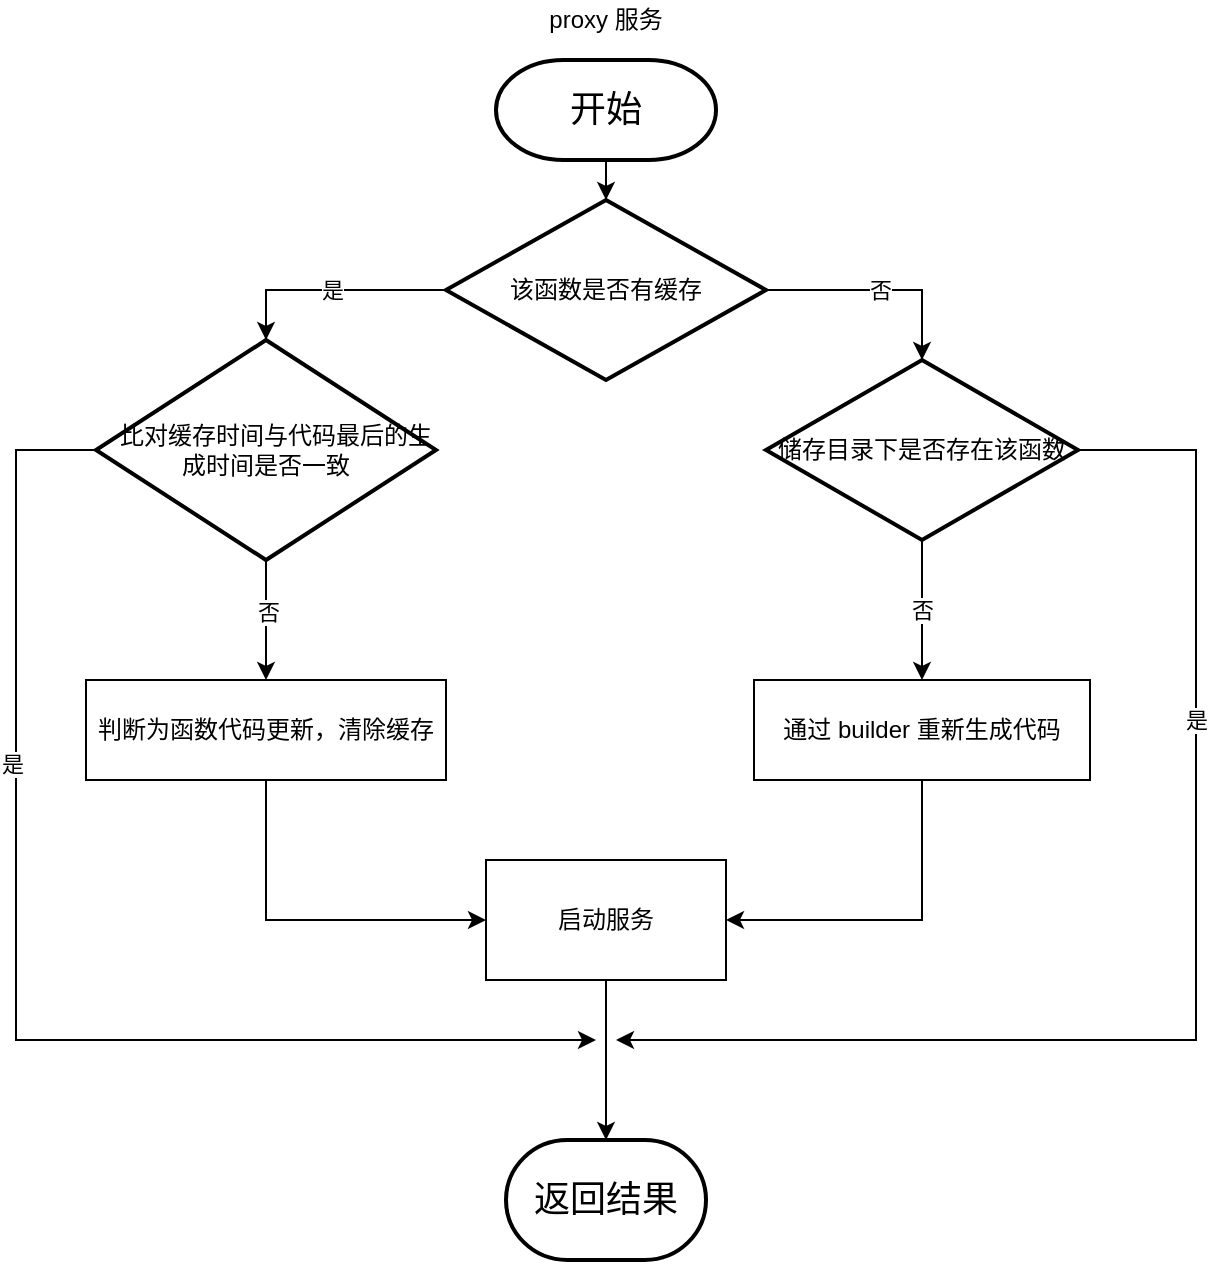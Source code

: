 <mxfile version="14.7.7" type="github">
  <diagram id="m2fylWRFHes_s0nzntOt" name="第 1 页">
    <mxGraphModel dx="2066" dy="1072" grid="1" gridSize="10" guides="1" tooltips="1" connect="1" arrows="1" fold="1" page="1" pageScale="1" pageWidth="827" pageHeight="1169" math="0" shadow="0">
      <root>
        <mxCell id="0" />
        <mxCell id="1" parent="0" />
        <mxCell id="t1wHoJqtYWH4TyQafbp8-1" style="edgeStyle=orthogonalEdgeStyle;rounded=0;orthogonalLoop=1;jettySize=auto;html=1;entryX=0.5;entryY=0;entryDx=0;entryDy=0;entryPerimeter=0;" edge="1" parent="1" source="aV2Q0CLAXovtnk-0JnNG-1" target="aV2Q0CLAXovtnk-0JnNG-4">
          <mxGeometry relative="1" as="geometry" />
        </mxCell>
        <mxCell id="aV2Q0CLAXovtnk-0JnNG-1" value="&lt;font style=&quot;font-size: 18px&quot;&gt;开始&lt;/font&gt;" style="strokeWidth=2;html=1;shape=mxgraph.flowchart.terminator;whiteSpace=wrap;" parent="1" vertex="1">
          <mxGeometry x="500" y="60" width="110" height="50" as="geometry" />
        </mxCell>
        <mxCell id="t1wHoJqtYWH4TyQafbp8-25" style="edgeStyle=orthogonalEdgeStyle;rounded=0;orthogonalLoop=1;jettySize=auto;html=1;endArrow=classic;endFill=1;strokeColor=#000000;" edge="1" parent="1" source="aV2Q0CLAXovtnk-0JnNG-2" target="t1wHoJqtYWH4TyQafbp8-3">
          <mxGeometry relative="1" as="geometry" />
        </mxCell>
        <mxCell id="aV2Q0CLAXovtnk-0JnNG-2" value="启动服务" style="rounded=0;whiteSpace=wrap;html=1;" parent="1" vertex="1">
          <mxGeometry x="495" y="460" width="120" height="60" as="geometry" />
        </mxCell>
        <mxCell id="aV2Q0CLAXovtnk-0JnNG-3" value="proxy 服务" style="text;html=1;strokeColor=none;fillColor=none;align=center;verticalAlign=middle;whiteSpace=wrap;rounded=0;" parent="1" vertex="1">
          <mxGeometry x="510" y="30" width="90" height="20" as="geometry" />
        </mxCell>
        <mxCell id="aV2Q0CLAXovtnk-0JnNG-5" value="是" style="edgeStyle=orthogonalEdgeStyle;rounded=0;orthogonalLoop=1;jettySize=auto;html=1;entryX=0.5;entryY=0;entryDx=0;entryDy=0;entryPerimeter=0;" parent="1" source="aV2Q0CLAXovtnk-0JnNG-4" edge="1" target="aV2Q0CLAXovtnk-0JnNG-6">
          <mxGeometry relative="1" as="geometry">
            <mxPoint x="135" y="320" as="targetPoint" />
            <Array as="points" />
          </mxGeometry>
        </mxCell>
        <mxCell id="t1wHoJqtYWH4TyQafbp8-5" value="否" style="edgeStyle=orthogonalEdgeStyle;rounded=0;orthogonalLoop=1;jettySize=auto;html=1;exitX=1;exitY=0.5;exitDx=0;exitDy=0;exitPerimeter=0;entryX=0.5;entryY=0;entryDx=0;entryDy=0;" edge="1" parent="1" source="aV2Q0CLAXovtnk-0JnNG-4" target="t1wHoJqtYWH4TyQafbp8-6">
          <mxGeometry relative="1" as="geometry">
            <mxPoint x="300" y="185" as="targetPoint" />
            <mxPoint x="640" y="175" as="sourcePoint" />
            <Array as="points">
              <mxPoint x="713" y="175" />
            </Array>
          </mxGeometry>
        </mxCell>
        <mxCell id="aV2Q0CLAXovtnk-0JnNG-4" value="该函数是否有缓存" style="strokeWidth=2;html=1;shape=mxgraph.flowchart.decision;whiteSpace=wrap;" parent="1" vertex="1">
          <mxGeometry x="475" y="130" width="160" height="90" as="geometry" />
        </mxCell>
        <mxCell id="t1wHoJqtYWH4TyQafbp8-9" style="edgeStyle=orthogonalEdgeStyle;rounded=0;orthogonalLoop=1;jettySize=auto;html=1;entryX=0.5;entryY=0;entryDx=0;entryDy=0;" edge="1" parent="1" source="aV2Q0CLAXovtnk-0JnNG-6" target="t1wHoJqtYWH4TyQafbp8-11">
          <mxGeometry relative="1" as="geometry">
            <mxPoint x="335" y="570" as="targetPoint" />
          </mxGeometry>
        </mxCell>
        <mxCell id="t1wHoJqtYWH4TyQafbp8-10" value="否" style="edgeLabel;html=1;align=center;verticalAlign=middle;resizable=0;points=[];" vertex="1" connectable="0" parent="t1wHoJqtYWH4TyQafbp8-9">
          <mxGeometry x="-0.141" y="1" relative="1" as="geometry">
            <mxPoint as="offset" />
          </mxGeometry>
        </mxCell>
        <mxCell id="t1wHoJqtYWH4TyQafbp8-18" style="edgeStyle=orthogonalEdgeStyle;rounded=0;orthogonalLoop=1;jettySize=auto;html=1;endArrow=classic;endFill=1;strokeColor=#000000;exitX=0;exitY=0.5;exitDx=0;exitDy=0;exitPerimeter=0;" edge="1" parent="1" source="aV2Q0CLAXovtnk-0JnNG-6">
          <mxGeometry relative="1" as="geometry">
            <mxPoint x="550" y="550" as="targetPoint" />
            <Array as="points">
              <mxPoint x="260" y="255" />
              <mxPoint x="260" y="550" />
            </Array>
          </mxGeometry>
        </mxCell>
        <mxCell id="t1wHoJqtYWH4TyQafbp8-19" value="是" style="edgeLabel;html=1;align=center;verticalAlign=middle;resizable=0;points=[];" vertex="1" connectable="0" parent="t1wHoJqtYWH4TyQafbp8-18">
          <mxGeometry x="-0.372" y="-2" relative="1" as="geometry">
            <mxPoint as="offset" />
          </mxGeometry>
        </mxCell>
        <mxCell id="aV2Q0CLAXovtnk-0JnNG-6" value="&amp;nbsp; &amp;nbsp;比对缓存时间与代码最后的生成时间是否一致" style="strokeWidth=2;html=1;shape=mxgraph.flowchart.decision;whiteSpace=wrap;align=center;" parent="1" vertex="1">
          <mxGeometry x="300" y="200" width="170" height="110" as="geometry" />
        </mxCell>
        <mxCell id="t1wHoJqtYWH4TyQafbp8-3" value="&lt;font style=&quot;font-size: 18px&quot;&gt;返回结果&lt;/font&gt;" style="strokeWidth=2;html=1;shape=mxgraph.flowchart.terminator;whiteSpace=wrap;" vertex="1" parent="1">
          <mxGeometry x="505" y="600" width="100" height="60" as="geometry" />
        </mxCell>
        <mxCell id="t1wHoJqtYWH4TyQafbp8-20" value="否" style="edgeStyle=orthogonalEdgeStyle;rounded=0;orthogonalLoop=1;jettySize=auto;html=1;endArrow=classic;endFill=1;strokeColor=#000000;entryX=0.5;entryY=0;entryDx=0;entryDy=0;" edge="1" parent="1" source="t1wHoJqtYWH4TyQafbp8-6" target="t1wHoJqtYWH4TyQafbp8-21">
          <mxGeometry relative="1" as="geometry">
            <mxPoint x="758" y="420" as="targetPoint" />
          </mxGeometry>
        </mxCell>
        <mxCell id="t1wHoJqtYWH4TyQafbp8-23" style="edgeStyle=orthogonalEdgeStyle;rounded=0;orthogonalLoop=1;jettySize=auto;html=1;endArrow=classic;endFill=1;strokeColor=#000000;exitX=1;exitY=0.5;exitDx=0;exitDy=0;" edge="1" parent="1" source="t1wHoJqtYWH4TyQafbp8-6">
          <mxGeometry relative="1" as="geometry">
            <mxPoint x="560" y="550" as="targetPoint" />
            <Array as="points">
              <mxPoint x="850" y="255" />
              <mxPoint x="850" y="550" />
            </Array>
          </mxGeometry>
        </mxCell>
        <mxCell id="t1wHoJqtYWH4TyQafbp8-24" value="是" style="edgeLabel;html=1;align=center;verticalAlign=middle;resizable=0;points=[];" vertex="1" connectable="0" parent="t1wHoJqtYWH4TyQafbp8-23">
          <mxGeometry x="-0.399" relative="1" as="geometry">
            <mxPoint as="offset" />
          </mxGeometry>
        </mxCell>
        <mxCell id="t1wHoJqtYWH4TyQafbp8-6" value="储存目录下是否存在该函数" style="rhombus;whiteSpace=wrap;html=1;strokeWidth=2;" vertex="1" parent="1">
          <mxGeometry x="635" y="210" width="156" height="90" as="geometry" />
        </mxCell>
        <mxCell id="t1wHoJqtYWH4TyQafbp8-12" style="edgeStyle=orthogonalEdgeStyle;rounded=0;orthogonalLoop=1;jettySize=auto;html=1;entryX=0;entryY=0.5;entryDx=0;entryDy=0;exitX=0.5;exitY=1;exitDx=0;exitDy=0;" edge="1" parent="1" source="t1wHoJqtYWH4TyQafbp8-11" target="aV2Q0CLAXovtnk-0JnNG-2">
          <mxGeometry relative="1" as="geometry">
            <mxPoint x="335" y="570" as="targetPoint" />
          </mxGeometry>
        </mxCell>
        <mxCell id="t1wHoJqtYWH4TyQafbp8-11" value="判断为函数代码更新，清除缓存" style="rounded=0;whiteSpace=wrap;html=1;" vertex="1" parent="1">
          <mxGeometry x="295" y="370" width="180" height="50" as="geometry" />
        </mxCell>
        <mxCell id="t1wHoJqtYWH4TyQafbp8-22" style="edgeStyle=orthogonalEdgeStyle;rounded=0;orthogonalLoop=1;jettySize=auto;html=1;entryX=1;entryY=0.5;entryDx=0;entryDy=0;endArrow=classic;endFill=1;strokeColor=#000000;exitX=0.5;exitY=1;exitDx=0;exitDy=0;" edge="1" parent="1" source="t1wHoJqtYWH4TyQafbp8-21" target="aV2Q0CLAXovtnk-0JnNG-2">
          <mxGeometry relative="1" as="geometry" />
        </mxCell>
        <mxCell id="t1wHoJqtYWH4TyQafbp8-21" value="通过 builder 重新生成代码" style="rounded=0;whiteSpace=wrap;html=1;strokeWidth=1;" vertex="1" parent="1">
          <mxGeometry x="629" y="370" width="168" height="50" as="geometry" />
        </mxCell>
      </root>
    </mxGraphModel>
  </diagram>
</mxfile>

